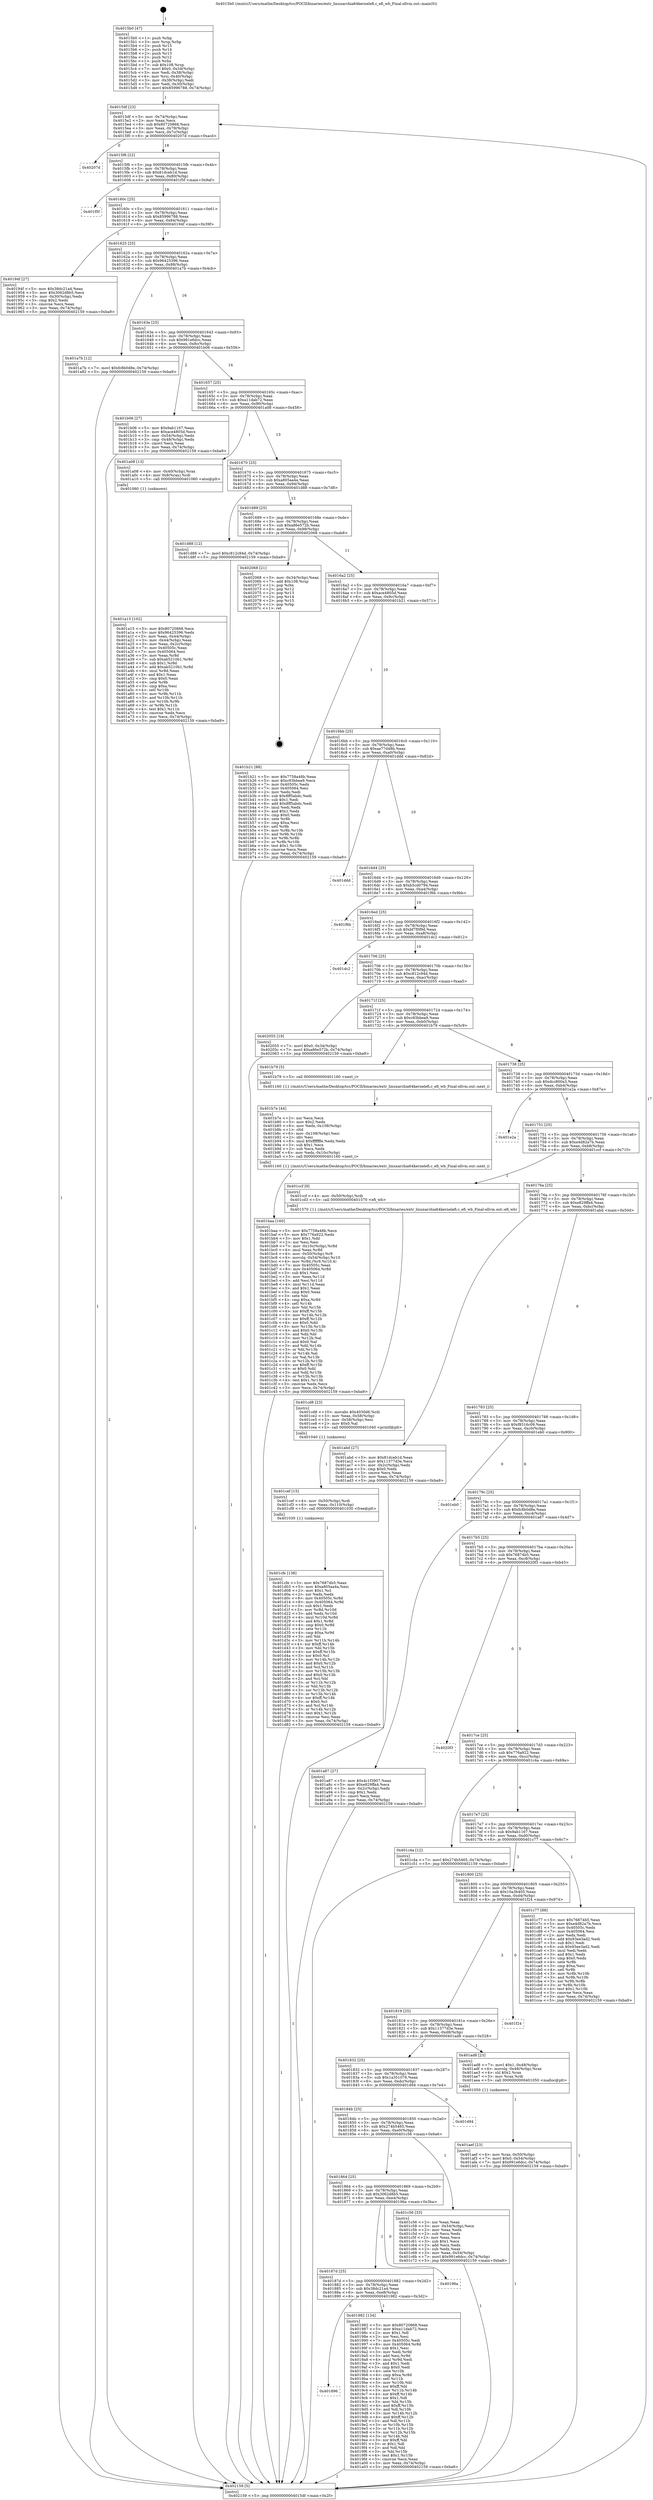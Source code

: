 digraph "0x4015b0" {
  label = "0x4015b0 (/mnt/c/Users/mathe/Desktop/tcc/POCII/binaries/extr_linuxarchia64kernelefi.c_efi_wb_Final-ollvm.out::main(0))"
  labelloc = "t"
  node[shape=record]

  Entry [label="",width=0.3,height=0.3,shape=circle,fillcolor=black,style=filled]
  "0x4015df" [label="{
     0x4015df [23]\l
     | [instrs]\l
     &nbsp;&nbsp;0x4015df \<+3\>: mov -0x74(%rbp),%eax\l
     &nbsp;&nbsp;0x4015e2 \<+2\>: mov %eax,%ecx\l
     &nbsp;&nbsp;0x4015e4 \<+6\>: sub $0x80720868,%ecx\l
     &nbsp;&nbsp;0x4015ea \<+3\>: mov %eax,-0x78(%rbp)\l
     &nbsp;&nbsp;0x4015ed \<+3\>: mov %ecx,-0x7c(%rbp)\l
     &nbsp;&nbsp;0x4015f0 \<+6\>: je 000000000040207d \<main+0xacd\>\l
  }"]
  "0x40207d" [label="{
     0x40207d\l
  }", style=dashed]
  "0x4015f6" [label="{
     0x4015f6 [22]\l
     | [instrs]\l
     &nbsp;&nbsp;0x4015f6 \<+5\>: jmp 00000000004015fb \<main+0x4b\>\l
     &nbsp;&nbsp;0x4015fb \<+3\>: mov -0x78(%rbp),%eax\l
     &nbsp;&nbsp;0x4015fe \<+5\>: sub $0x81dceb1d,%eax\l
     &nbsp;&nbsp;0x401603 \<+3\>: mov %eax,-0x80(%rbp)\l
     &nbsp;&nbsp;0x401606 \<+6\>: je 0000000000401f5f \<main+0x9af\>\l
  }"]
  Exit [label="",width=0.3,height=0.3,shape=circle,fillcolor=black,style=filled,peripheries=2]
  "0x401f5f" [label="{
     0x401f5f\l
  }", style=dashed]
  "0x40160c" [label="{
     0x40160c [25]\l
     | [instrs]\l
     &nbsp;&nbsp;0x40160c \<+5\>: jmp 0000000000401611 \<main+0x61\>\l
     &nbsp;&nbsp;0x401611 \<+3\>: mov -0x78(%rbp),%eax\l
     &nbsp;&nbsp;0x401614 \<+5\>: sub $0x85996788,%eax\l
     &nbsp;&nbsp;0x401619 \<+6\>: mov %eax,-0x84(%rbp)\l
     &nbsp;&nbsp;0x40161f \<+6\>: je 000000000040194f \<main+0x39f\>\l
  }"]
  "0x401cfe" [label="{
     0x401cfe [138]\l
     | [instrs]\l
     &nbsp;&nbsp;0x401cfe \<+5\>: mov $0x76874b5,%eax\l
     &nbsp;&nbsp;0x401d03 \<+5\>: mov $0xa805aa4a,%esi\l
     &nbsp;&nbsp;0x401d08 \<+2\>: mov $0x1,%cl\l
     &nbsp;&nbsp;0x401d0a \<+2\>: xor %edx,%edx\l
     &nbsp;&nbsp;0x401d0c \<+8\>: mov 0x40505c,%r8d\l
     &nbsp;&nbsp;0x401d14 \<+8\>: mov 0x405064,%r9d\l
     &nbsp;&nbsp;0x401d1c \<+3\>: sub $0x1,%edx\l
     &nbsp;&nbsp;0x401d1f \<+3\>: mov %r8d,%r10d\l
     &nbsp;&nbsp;0x401d22 \<+3\>: add %edx,%r10d\l
     &nbsp;&nbsp;0x401d25 \<+4\>: imul %r10d,%r8d\l
     &nbsp;&nbsp;0x401d29 \<+4\>: and $0x1,%r8d\l
     &nbsp;&nbsp;0x401d2d \<+4\>: cmp $0x0,%r8d\l
     &nbsp;&nbsp;0x401d31 \<+4\>: sete %r11b\l
     &nbsp;&nbsp;0x401d35 \<+4\>: cmp $0xa,%r9d\l
     &nbsp;&nbsp;0x401d39 \<+3\>: setl %bl\l
     &nbsp;&nbsp;0x401d3c \<+3\>: mov %r11b,%r14b\l
     &nbsp;&nbsp;0x401d3f \<+4\>: xor $0xff,%r14b\l
     &nbsp;&nbsp;0x401d43 \<+3\>: mov %bl,%r15b\l
     &nbsp;&nbsp;0x401d46 \<+4\>: xor $0xff,%r15b\l
     &nbsp;&nbsp;0x401d4a \<+3\>: xor $0x0,%cl\l
     &nbsp;&nbsp;0x401d4d \<+3\>: mov %r14b,%r12b\l
     &nbsp;&nbsp;0x401d50 \<+4\>: and $0x0,%r12b\l
     &nbsp;&nbsp;0x401d54 \<+3\>: and %cl,%r11b\l
     &nbsp;&nbsp;0x401d57 \<+3\>: mov %r15b,%r13b\l
     &nbsp;&nbsp;0x401d5a \<+4\>: and $0x0,%r13b\l
     &nbsp;&nbsp;0x401d5e \<+2\>: and %cl,%bl\l
     &nbsp;&nbsp;0x401d60 \<+3\>: or %r11b,%r12b\l
     &nbsp;&nbsp;0x401d63 \<+3\>: or %bl,%r13b\l
     &nbsp;&nbsp;0x401d66 \<+3\>: xor %r13b,%r12b\l
     &nbsp;&nbsp;0x401d69 \<+3\>: or %r15b,%r14b\l
     &nbsp;&nbsp;0x401d6c \<+4\>: xor $0xff,%r14b\l
     &nbsp;&nbsp;0x401d70 \<+3\>: or $0x0,%cl\l
     &nbsp;&nbsp;0x401d73 \<+3\>: and %cl,%r14b\l
     &nbsp;&nbsp;0x401d76 \<+3\>: or %r14b,%r12b\l
     &nbsp;&nbsp;0x401d79 \<+4\>: test $0x1,%r12b\l
     &nbsp;&nbsp;0x401d7d \<+3\>: cmovne %esi,%eax\l
     &nbsp;&nbsp;0x401d80 \<+3\>: mov %eax,-0x74(%rbp)\l
     &nbsp;&nbsp;0x401d83 \<+5\>: jmp 0000000000402159 \<main+0xba9\>\l
  }"]
  "0x40194f" [label="{
     0x40194f [27]\l
     | [instrs]\l
     &nbsp;&nbsp;0x40194f \<+5\>: mov $0x38dc21a4,%eax\l
     &nbsp;&nbsp;0x401954 \<+5\>: mov $0x3062d8b5,%ecx\l
     &nbsp;&nbsp;0x401959 \<+3\>: mov -0x30(%rbp),%edx\l
     &nbsp;&nbsp;0x40195c \<+3\>: cmp $0x2,%edx\l
     &nbsp;&nbsp;0x40195f \<+3\>: cmovne %ecx,%eax\l
     &nbsp;&nbsp;0x401962 \<+3\>: mov %eax,-0x74(%rbp)\l
     &nbsp;&nbsp;0x401965 \<+5\>: jmp 0000000000402159 \<main+0xba9\>\l
  }"]
  "0x401625" [label="{
     0x401625 [25]\l
     | [instrs]\l
     &nbsp;&nbsp;0x401625 \<+5\>: jmp 000000000040162a \<main+0x7a\>\l
     &nbsp;&nbsp;0x40162a \<+3\>: mov -0x78(%rbp),%eax\l
     &nbsp;&nbsp;0x40162d \<+5\>: sub $0x96425396,%eax\l
     &nbsp;&nbsp;0x401632 \<+6\>: mov %eax,-0x88(%rbp)\l
     &nbsp;&nbsp;0x401638 \<+6\>: je 0000000000401a7b \<main+0x4cb\>\l
  }"]
  "0x402159" [label="{
     0x402159 [5]\l
     | [instrs]\l
     &nbsp;&nbsp;0x402159 \<+5\>: jmp 00000000004015df \<main+0x2f\>\l
  }"]
  "0x4015b0" [label="{
     0x4015b0 [47]\l
     | [instrs]\l
     &nbsp;&nbsp;0x4015b0 \<+1\>: push %rbp\l
     &nbsp;&nbsp;0x4015b1 \<+3\>: mov %rsp,%rbp\l
     &nbsp;&nbsp;0x4015b4 \<+2\>: push %r15\l
     &nbsp;&nbsp;0x4015b6 \<+2\>: push %r14\l
     &nbsp;&nbsp;0x4015b8 \<+2\>: push %r13\l
     &nbsp;&nbsp;0x4015ba \<+2\>: push %r12\l
     &nbsp;&nbsp;0x4015bc \<+1\>: push %rbx\l
     &nbsp;&nbsp;0x4015bd \<+7\>: sub $0x108,%rsp\l
     &nbsp;&nbsp;0x4015c4 \<+7\>: movl $0x0,-0x34(%rbp)\l
     &nbsp;&nbsp;0x4015cb \<+3\>: mov %edi,-0x38(%rbp)\l
     &nbsp;&nbsp;0x4015ce \<+4\>: mov %rsi,-0x40(%rbp)\l
     &nbsp;&nbsp;0x4015d2 \<+3\>: mov -0x38(%rbp),%edi\l
     &nbsp;&nbsp;0x4015d5 \<+3\>: mov %edi,-0x30(%rbp)\l
     &nbsp;&nbsp;0x4015d8 \<+7\>: movl $0x85996788,-0x74(%rbp)\l
  }"]
  "0x401cef" [label="{
     0x401cef [15]\l
     | [instrs]\l
     &nbsp;&nbsp;0x401cef \<+4\>: mov -0x50(%rbp),%rdi\l
     &nbsp;&nbsp;0x401cf3 \<+6\>: mov %eax,-0x110(%rbp)\l
     &nbsp;&nbsp;0x401cf9 \<+5\>: call 0000000000401030 \<free@plt\>\l
     | [calls]\l
     &nbsp;&nbsp;0x401030 \{1\} (unknown)\l
  }"]
  "0x401a7b" [label="{
     0x401a7b [12]\l
     | [instrs]\l
     &nbsp;&nbsp;0x401a7b \<+7\>: movl $0xfc8b0d8e,-0x74(%rbp)\l
     &nbsp;&nbsp;0x401a82 \<+5\>: jmp 0000000000402159 \<main+0xba9\>\l
  }"]
  "0x40163e" [label="{
     0x40163e [25]\l
     | [instrs]\l
     &nbsp;&nbsp;0x40163e \<+5\>: jmp 0000000000401643 \<main+0x93\>\l
     &nbsp;&nbsp;0x401643 \<+3\>: mov -0x78(%rbp),%eax\l
     &nbsp;&nbsp;0x401646 \<+5\>: sub $0x991e6dcc,%eax\l
     &nbsp;&nbsp;0x40164b \<+6\>: mov %eax,-0x8c(%rbp)\l
     &nbsp;&nbsp;0x401651 \<+6\>: je 0000000000401b06 \<main+0x556\>\l
  }"]
  "0x401cd8" [label="{
     0x401cd8 [23]\l
     | [instrs]\l
     &nbsp;&nbsp;0x401cd8 \<+10\>: movabs $0x4030d6,%rdi\l
     &nbsp;&nbsp;0x401ce2 \<+3\>: mov %eax,-0x58(%rbp)\l
     &nbsp;&nbsp;0x401ce5 \<+3\>: mov -0x58(%rbp),%esi\l
     &nbsp;&nbsp;0x401ce8 \<+2\>: mov $0x0,%al\l
     &nbsp;&nbsp;0x401cea \<+5\>: call 0000000000401040 \<printf@plt\>\l
     | [calls]\l
     &nbsp;&nbsp;0x401040 \{1\} (unknown)\l
  }"]
  "0x401b06" [label="{
     0x401b06 [27]\l
     | [instrs]\l
     &nbsp;&nbsp;0x401b06 \<+5\>: mov $0x9ab1167,%eax\l
     &nbsp;&nbsp;0x401b0b \<+5\>: mov $0xace4805d,%ecx\l
     &nbsp;&nbsp;0x401b10 \<+3\>: mov -0x54(%rbp),%edx\l
     &nbsp;&nbsp;0x401b13 \<+3\>: cmp -0x48(%rbp),%edx\l
     &nbsp;&nbsp;0x401b16 \<+3\>: cmovl %ecx,%eax\l
     &nbsp;&nbsp;0x401b19 \<+3\>: mov %eax,-0x74(%rbp)\l
     &nbsp;&nbsp;0x401b1c \<+5\>: jmp 0000000000402159 \<main+0xba9\>\l
  }"]
  "0x401657" [label="{
     0x401657 [25]\l
     | [instrs]\l
     &nbsp;&nbsp;0x401657 \<+5\>: jmp 000000000040165c \<main+0xac\>\l
     &nbsp;&nbsp;0x40165c \<+3\>: mov -0x78(%rbp),%eax\l
     &nbsp;&nbsp;0x40165f \<+5\>: sub $0xa11dab72,%eax\l
     &nbsp;&nbsp;0x401664 \<+6\>: mov %eax,-0x90(%rbp)\l
     &nbsp;&nbsp;0x40166a \<+6\>: je 0000000000401a08 \<main+0x458\>\l
  }"]
  "0x401baa" [label="{
     0x401baa [160]\l
     | [instrs]\l
     &nbsp;&nbsp;0x401baa \<+5\>: mov $0x7758a48b,%ecx\l
     &nbsp;&nbsp;0x401baf \<+5\>: mov $0x776a922,%edx\l
     &nbsp;&nbsp;0x401bb4 \<+3\>: mov $0x1,%dil\l
     &nbsp;&nbsp;0x401bb7 \<+2\>: xor %esi,%esi\l
     &nbsp;&nbsp;0x401bb9 \<+7\>: mov -0x10c(%rbp),%r8d\l
     &nbsp;&nbsp;0x401bc0 \<+4\>: imul %eax,%r8d\l
     &nbsp;&nbsp;0x401bc4 \<+4\>: mov -0x50(%rbp),%r9\l
     &nbsp;&nbsp;0x401bc8 \<+4\>: movslq -0x54(%rbp),%r10\l
     &nbsp;&nbsp;0x401bcc \<+4\>: mov %r8d,(%r9,%r10,4)\l
     &nbsp;&nbsp;0x401bd0 \<+7\>: mov 0x40505c,%eax\l
     &nbsp;&nbsp;0x401bd7 \<+8\>: mov 0x405064,%r8d\l
     &nbsp;&nbsp;0x401bdf \<+3\>: sub $0x1,%esi\l
     &nbsp;&nbsp;0x401be2 \<+3\>: mov %eax,%r11d\l
     &nbsp;&nbsp;0x401be5 \<+3\>: add %esi,%r11d\l
     &nbsp;&nbsp;0x401be8 \<+4\>: imul %r11d,%eax\l
     &nbsp;&nbsp;0x401bec \<+3\>: and $0x1,%eax\l
     &nbsp;&nbsp;0x401bef \<+3\>: cmp $0x0,%eax\l
     &nbsp;&nbsp;0x401bf2 \<+3\>: sete %bl\l
     &nbsp;&nbsp;0x401bf5 \<+4\>: cmp $0xa,%r8d\l
     &nbsp;&nbsp;0x401bf9 \<+4\>: setl %r14b\l
     &nbsp;&nbsp;0x401bfd \<+3\>: mov %bl,%r15b\l
     &nbsp;&nbsp;0x401c00 \<+4\>: xor $0xff,%r15b\l
     &nbsp;&nbsp;0x401c04 \<+3\>: mov %r14b,%r12b\l
     &nbsp;&nbsp;0x401c07 \<+4\>: xor $0xff,%r12b\l
     &nbsp;&nbsp;0x401c0b \<+4\>: xor $0x0,%dil\l
     &nbsp;&nbsp;0x401c0f \<+3\>: mov %r15b,%r13b\l
     &nbsp;&nbsp;0x401c12 \<+4\>: and $0x0,%r13b\l
     &nbsp;&nbsp;0x401c16 \<+3\>: and %dil,%bl\l
     &nbsp;&nbsp;0x401c19 \<+3\>: mov %r12b,%al\l
     &nbsp;&nbsp;0x401c1c \<+2\>: and $0x0,%al\l
     &nbsp;&nbsp;0x401c1e \<+3\>: and %dil,%r14b\l
     &nbsp;&nbsp;0x401c21 \<+3\>: or %bl,%r13b\l
     &nbsp;&nbsp;0x401c24 \<+3\>: or %r14b,%al\l
     &nbsp;&nbsp;0x401c27 \<+3\>: xor %al,%r13b\l
     &nbsp;&nbsp;0x401c2a \<+3\>: or %r12b,%r15b\l
     &nbsp;&nbsp;0x401c2d \<+4\>: xor $0xff,%r15b\l
     &nbsp;&nbsp;0x401c31 \<+4\>: or $0x0,%dil\l
     &nbsp;&nbsp;0x401c35 \<+3\>: and %dil,%r15b\l
     &nbsp;&nbsp;0x401c38 \<+3\>: or %r15b,%r13b\l
     &nbsp;&nbsp;0x401c3b \<+4\>: test $0x1,%r13b\l
     &nbsp;&nbsp;0x401c3f \<+3\>: cmovne %edx,%ecx\l
     &nbsp;&nbsp;0x401c42 \<+3\>: mov %ecx,-0x74(%rbp)\l
     &nbsp;&nbsp;0x401c45 \<+5\>: jmp 0000000000402159 \<main+0xba9\>\l
  }"]
  "0x401a08" [label="{
     0x401a08 [13]\l
     | [instrs]\l
     &nbsp;&nbsp;0x401a08 \<+4\>: mov -0x40(%rbp),%rax\l
     &nbsp;&nbsp;0x401a0c \<+4\>: mov 0x8(%rax),%rdi\l
     &nbsp;&nbsp;0x401a10 \<+5\>: call 0000000000401060 \<atoi@plt\>\l
     | [calls]\l
     &nbsp;&nbsp;0x401060 \{1\} (unknown)\l
  }"]
  "0x401670" [label="{
     0x401670 [25]\l
     | [instrs]\l
     &nbsp;&nbsp;0x401670 \<+5\>: jmp 0000000000401675 \<main+0xc5\>\l
     &nbsp;&nbsp;0x401675 \<+3\>: mov -0x78(%rbp),%eax\l
     &nbsp;&nbsp;0x401678 \<+5\>: sub $0xa805aa4a,%eax\l
     &nbsp;&nbsp;0x40167d \<+6\>: mov %eax,-0x94(%rbp)\l
     &nbsp;&nbsp;0x401683 \<+6\>: je 0000000000401d88 \<main+0x7d8\>\l
  }"]
  "0x401b7e" [label="{
     0x401b7e [44]\l
     | [instrs]\l
     &nbsp;&nbsp;0x401b7e \<+2\>: xor %ecx,%ecx\l
     &nbsp;&nbsp;0x401b80 \<+5\>: mov $0x2,%edx\l
     &nbsp;&nbsp;0x401b85 \<+6\>: mov %edx,-0x108(%rbp)\l
     &nbsp;&nbsp;0x401b8b \<+1\>: cltd\l
     &nbsp;&nbsp;0x401b8c \<+6\>: mov -0x108(%rbp),%esi\l
     &nbsp;&nbsp;0x401b92 \<+2\>: idiv %esi\l
     &nbsp;&nbsp;0x401b94 \<+6\>: imul $0xfffffffe,%edx,%edx\l
     &nbsp;&nbsp;0x401b9a \<+3\>: sub $0x1,%ecx\l
     &nbsp;&nbsp;0x401b9d \<+2\>: sub %ecx,%edx\l
     &nbsp;&nbsp;0x401b9f \<+6\>: mov %edx,-0x10c(%rbp)\l
     &nbsp;&nbsp;0x401ba5 \<+5\>: call 0000000000401160 \<next_i\>\l
     | [calls]\l
     &nbsp;&nbsp;0x401160 \{1\} (/mnt/c/Users/mathe/Desktop/tcc/POCII/binaries/extr_linuxarchia64kernelefi.c_efi_wb_Final-ollvm.out::next_i)\l
  }"]
  "0x401d88" [label="{
     0x401d88 [12]\l
     | [instrs]\l
     &nbsp;&nbsp;0x401d88 \<+7\>: movl $0xc812c94d,-0x74(%rbp)\l
     &nbsp;&nbsp;0x401d8f \<+5\>: jmp 0000000000402159 \<main+0xba9\>\l
  }"]
  "0x401689" [label="{
     0x401689 [25]\l
     | [instrs]\l
     &nbsp;&nbsp;0x401689 \<+5\>: jmp 000000000040168e \<main+0xde\>\l
     &nbsp;&nbsp;0x40168e \<+3\>: mov -0x78(%rbp),%eax\l
     &nbsp;&nbsp;0x401691 \<+5\>: sub $0xa86e572b,%eax\l
     &nbsp;&nbsp;0x401696 \<+6\>: mov %eax,-0x98(%rbp)\l
     &nbsp;&nbsp;0x40169c \<+6\>: je 0000000000402068 \<main+0xab8\>\l
  }"]
  "0x401aef" [label="{
     0x401aef [23]\l
     | [instrs]\l
     &nbsp;&nbsp;0x401aef \<+4\>: mov %rax,-0x50(%rbp)\l
     &nbsp;&nbsp;0x401af3 \<+7\>: movl $0x0,-0x54(%rbp)\l
     &nbsp;&nbsp;0x401afa \<+7\>: movl $0x991e6dcc,-0x74(%rbp)\l
     &nbsp;&nbsp;0x401b01 \<+5\>: jmp 0000000000402159 \<main+0xba9\>\l
  }"]
  "0x402068" [label="{
     0x402068 [21]\l
     | [instrs]\l
     &nbsp;&nbsp;0x402068 \<+3\>: mov -0x34(%rbp),%eax\l
     &nbsp;&nbsp;0x40206b \<+7\>: add $0x108,%rsp\l
     &nbsp;&nbsp;0x402072 \<+1\>: pop %rbx\l
     &nbsp;&nbsp;0x402073 \<+2\>: pop %r12\l
     &nbsp;&nbsp;0x402075 \<+2\>: pop %r13\l
     &nbsp;&nbsp;0x402077 \<+2\>: pop %r14\l
     &nbsp;&nbsp;0x402079 \<+2\>: pop %r15\l
     &nbsp;&nbsp;0x40207b \<+1\>: pop %rbp\l
     &nbsp;&nbsp;0x40207c \<+1\>: ret\l
  }"]
  "0x4016a2" [label="{
     0x4016a2 [25]\l
     | [instrs]\l
     &nbsp;&nbsp;0x4016a2 \<+5\>: jmp 00000000004016a7 \<main+0xf7\>\l
     &nbsp;&nbsp;0x4016a7 \<+3\>: mov -0x78(%rbp),%eax\l
     &nbsp;&nbsp;0x4016aa \<+5\>: sub $0xace4805d,%eax\l
     &nbsp;&nbsp;0x4016af \<+6\>: mov %eax,-0x9c(%rbp)\l
     &nbsp;&nbsp;0x4016b5 \<+6\>: je 0000000000401b21 \<main+0x571\>\l
  }"]
  "0x401a15" [label="{
     0x401a15 [102]\l
     | [instrs]\l
     &nbsp;&nbsp;0x401a15 \<+5\>: mov $0x80720868,%ecx\l
     &nbsp;&nbsp;0x401a1a \<+5\>: mov $0x96425396,%edx\l
     &nbsp;&nbsp;0x401a1f \<+3\>: mov %eax,-0x44(%rbp)\l
     &nbsp;&nbsp;0x401a22 \<+3\>: mov -0x44(%rbp),%eax\l
     &nbsp;&nbsp;0x401a25 \<+3\>: mov %eax,-0x2c(%rbp)\l
     &nbsp;&nbsp;0x401a28 \<+7\>: mov 0x40505c,%eax\l
     &nbsp;&nbsp;0x401a2f \<+7\>: mov 0x405064,%esi\l
     &nbsp;&nbsp;0x401a36 \<+3\>: mov %eax,%r8d\l
     &nbsp;&nbsp;0x401a39 \<+7\>: sub $0xab5210b1,%r8d\l
     &nbsp;&nbsp;0x401a40 \<+4\>: sub $0x1,%r8d\l
     &nbsp;&nbsp;0x401a44 \<+7\>: add $0xab5210b1,%r8d\l
     &nbsp;&nbsp;0x401a4b \<+4\>: imul %r8d,%eax\l
     &nbsp;&nbsp;0x401a4f \<+3\>: and $0x1,%eax\l
     &nbsp;&nbsp;0x401a52 \<+3\>: cmp $0x0,%eax\l
     &nbsp;&nbsp;0x401a55 \<+4\>: sete %r9b\l
     &nbsp;&nbsp;0x401a59 \<+3\>: cmp $0xa,%esi\l
     &nbsp;&nbsp;0x401a5c \<+4\>: setl %r10b\l
     &nbsp;&nbsp;0x401a60 \<+3\>: mov %r9b,%r11b\l
     &nbsp;&nbsp;0x401a63 \<+3\>: and %r10b,%r11b\l
     &nbsp;&nbsp;0x401a66 \<+3\>: xor %r10b,%r9b\l
     &nbsp;&nbsp;0x401a69 \<+3\>: or %r9b,%r11b\l
     &nbsp;&nbsp;0x401a6c \<+4\>: test $0x1,%r11b\l
     &nbsp;&nbsp;0x401a70 \<+3\>: cmovne %edx,%ecx\l
     &nbsp;&nbsp;0x401a73 \<+3\>: mov %ecx,-0x74(%rbp)\l
     &nbsp;&nbsp;0x401a76 \<+5\>: jmp 0000000000402159 \<main+0xba9\>\l
  }"]
  "0x401b21" [label="{
     0x401b21 [88]\l
     | [instrs]\l
     &nbsp;&nbsp;0x401b21 \<+5\>: mov $0x7758a48b,%eax\l
     &nbsp;&nbsp;0x401b26 \<+5\>: mov $0xc93bbea9,%ecx\l
     &nbsp;&nbsp;0x401b2b \<+7\>: mov 0x40505c,%edx\l
     &nbsp;&nbsp;0x401b32 \<+7\>: mov 0x405064,%esi\l
     &nbsp;&nbsp;0x401b39 \<+2\>: mov %edx,%edi\l
     &nbsp;&nbsp;0x401b3b \<+6\>: sub $0x8ff5abdc,%edi\l
     &nbsp;&nbsp;0x401b41 \<+3\>: sub $0x1,%edi\l
     &nbsp;&nbsp;0x401b44 \<+6\>: add $0x8ff5abdc,%edi\l
     &nbsp;&nbsp;0x401b4a \<+3\>: imul %edi,%edx\l
     &nbsp;&nbsp;0x401b4d \<+3\>: and $0x1,%edx\l
     &nbsp;&nbsp;0x401b50 \<+3\>: cmp $0x0,%edx\l
     &nbsp;&nbsp;0x401b53 \<+4\>: sete %r8b\l
     &nbsp;&nbsp;0x401b57 \<+3\>: cmp $0xa,%esi\l
     &nbsp;&nbsp;0x401b5a \<+4\>: setl %r9b\l
     &nbsp;&nbsp;0x401b5e \<+3\>: mov %r8b,%r10b\l
     &nbsp;&nbsp;0x401b61 \<+3\>: and %r9b,%r10b\l
     &nbsp;&nbsp;0x401b64 \<+3\>: xor %r9b,%r8b\l
     &nbsp;&nbsp;0x401b67 \<+3\>: or %r8b,%r10b\l
     &nbsp;&nbsp;0x401b6a \<+4\>: test $0x1,%r10b\l
     &nbsp;&nbsp;0x401b6e \<+3\>: cmovne %ecx,%eax\l
     &nbsp;&nbsp;0x401b71 \<+3\>: mov %eax,-0x74(%rbp)\l
     &nbsp;&nbsp;0x401b74 \<+5\>: jmp 0000000000402159 \<main+0xba9\>\l
  }"]
  "0x4016bb" [label="{
     0x4016bb [25]\l
     | [instrs]\l
     &nbsp;&nbsp;0x4016bb \<+5\>: jmp 00000000004016c0 \<main+0x110\>\l
     &nbsp;&nbsp;0x4016c0 \<+3\>: mov -0x78(%rbp),%eax\l
     &nbsp;&nbsp;0x4016c3 \<+5\>: sub $0xae77d48b,%eax\l
     &nbsp;&nbsp;0x4016c8 \<+6\>: mov %eax,-0xa0(%rbp)\l
     &nbsp;&nbsp;0x4016ce \<+6\>: je 0000000000401ddd \<main+0x82d\>\l
  }"]
  "0x401896" [label="{
     0x401896\l
  }", style=dashed]
  "0x401ddd" [label="{
     0x401ddd\l
  }", style=dashed]
  "0x4016d4" [label="{
     0x4016d4 [25]\l
     | [instrs]\l
     &nbsp;&nbsp;0x4016d4 \<+5\>: jmp 00000000004016d9 \<main+0x129\>\l
     &nbsp;&nbsp;0x4016d9 \<+3\>: mov -0x78(%rbp),%eax\l
     &nbsp;&nbsp;0x4016dc \<+5\>: sub $0xb5cd0794,%eax\l
     &nbsp;&nbsp;0x4016e1 \<+6\>: mov %eax,-0xa4(%rbp)\l
     &nbsp;&nbsp;0x4016e7 \<+6\>: je 0000000000401f6b \<main+0x9bb\>\l
  }"]
  "0x401982" [label="{
     0x401982 [134]\l
     | [instrs]\l
     &nbsp;&nbsp;0x401982 \<+5\>: mov $0x80720868,%eax\l
     &nbsp;&nbsp;0x401987 \<+5\>: mov $0xa11dab72,%ecx\l
     &nbsp;&nbsp;0x40198c \<+2\>: mov $0x1,%dl\l
     &nbsp;&nbsp;0x40198e \<+2\>: xor %esi,%esi\l
     &nbsp;&nbsp;0x401990 \<+7\>: mov 0x40505c,%edi\l
     &nbsp;&nbsp;0x401997 \<+8\>: mov 0x405064,%r8d\l
     &nbsp;&nbsp;0x40199f \<+3\>: sub $0x1,%esi\l
     &nbsp;&nbsp;0x4019a2 \<+3\>: mov %edi,%r9d\l
     &nbsp;&nbsp;0x4019a5 \<+3\>: add %esi,%r9d\l
     &nbsp;&nbsp;0x4019a8 \<+4\>: imul %r9d,%edi\l
     &nbsp;&nbsp;0x4019ac \<+3\>: and $0x1,%edi\l
     &nbsp;&nbsp;0x4019af \<+3\>: cmp $0x0,%edi\l
     &nbsp;&nbsp;0x4019b2 \<+4\>: sete %r10b\l
     &nbsp;&nbsp;0x4019b6 \<+4\>: cmp $0xa,%r8d\l
     &nbsp;&nbsp;0x4019ba \<+4\>: setl %r11b\l
     &nbsp;&nbsp;0x4019be \<+3\>: mov %r10b,%bl\l
     &nbsp;&nbsp;0x4019c1 \<+3\>: xor $0xff,%bl\l
     &nbsp;&nbsp;0x4019c4 \<+3\>: mov %r11b,%r14b\l
     &nbsp;&nbsp;0x4019c7 \<+4\>: xor $0xff,%r14b\l
     &nbsp;&nbsp;0x4019cb \<+3\>: xor $0x1,%dl\l
     &nbsp;&nbsp;0x4019ce \<+3\>: mov %bl,%r15b\l
     &nbsp;&nbsp;0x4019d1 \<+4\>: and $0xff,%r15b\l
     &nbsp;&nbsp;0x4019d5 \<+3\>: and %dl,%r10b\l
     &nbsp;&nbsp;0x4019d8 \<+3\>: mov %r14b,%r12b\l
     &nbsp;&nbsp;0x4019db \<+4\>: and $0xff,%r12b\l
     &nbsp;&nbsp;0x4019df \<+3\>: and %dl,%r11b\l
     &nbsp;&nbsp;0x4019e2 \<+3\>: or %r10b,%r15b\l
     &nbsp;&nbsp;0x4019e5 \<+3\>: or %r11b,%r12b\l
     &nbsp;&nbsp;0x4019e8 \<+3\>: xor %r12b,%r15b\l
     &nbsp;&nbsp;0x4019eb \<+3\>: or %r14b,%bl\l
     &nbsp;&nbsp;0x4019ee \<+3\>: xor $0xff,%bl\l
     &nbsp;&nbsp;0x4019f1 \<+3\>: or $0x1,%dl\l
     &nbsp;&nbsp;0x4019f4 \<+2\>: and %dl,%bl\l
     &nbsp;&nbsp;0x4019f6 \<+3\>: or %bl,%r15b\l
     &nbsp;&nbsp;0x4019f9 \<+4\>: test $0x1,%r15b\l
     &nbsp;&nbsp;0x4019fd \<+3\>: cmovne %ecx,%eax\l
     &nbsp;&nbsp;0x401a00 \<+3\>: mov %eax,-0x74(%rbp)\l
     &nbsp;&nbsp;0x401a03 \<+5\>: jmp 0000000000402159 \<main+0xba9\>\l
  }"]
  "0x401f6b" [label="{
     0x401f6b\l
  }", style=dashed]
  "0x4016ed" [label="{
     0x4016ed [25]\l
     | [instrs]\l
     &nbsp;&nbsp;0x4016ed \<+5\>: jmp 00000000004016f2 \<main+0x142\>\l
     &nbsp;&nbsp;0x4016f2 \<+3\>: mov -0x78(%rbp),%eax\l
     &nbsp;&nbsp;0x4016f5 \<+5\>: sub $0xbf7f0f9d,%eax\l
     &nbsp;&nbsp;0x4016fa \<+6\>: mov %eax,-0xa8(%rbp)\l
     &nbsp;&nbsp;0x401700 \<+6\>: je 0000000000401dc2 \<main+0x812\>\l
  }"]
  "0x40187d" [label="{
     0x40187d [25]\l
     | [instrs]\l
     &nbsp;&nbsp;0x40187d \<+5\>: jmp 0000000000401882 \<main+0x2d2\>\l
     &nbsp;&nbsp;0x401882 \<+3\>: mov -0x78(%rbp),%eax\l
     &nbsp;&nbsp;0x401885 \<+5\>: sub $0x38dc21a4,%eax\l
     &nbsp;&nbsp;0x40188a \<+6\>: mov %eax,-0xe8(%rbp)\l
     &nbsp;&nbsp;0x401890 \<+6\>: je 0000000000401982 \<main+0x3d2\>\l
  }"]
  "0x401dc2" [label="{
     0x401dc2\l
  }", style=dashed]
  "0x401706" [label="{
     0x401706 [25]\l
     | [instrs]\l
     &nbsp;&nbsp;0x401706 \<+5\>: jmp 000000000040170b \<main+0x15b\>\l
     &nbsp;&nbsp;0x40170b \<+3\>: mov -0x78(%rbp),%eax\l
     &nbsp;&nbsp;0x40170e \<+5\>: sub $0xc812c94d,%eax\l
     &nbsp;&nbsp;0x401713 \<+6\>: mov %eax,-0xac(%rbp)\l
     &nbsp;&nbsp;0x401719 \<+6\>: je 0000000000402055 \<main+0xaa5\>\l
  }"]
  "0x40196a" [label="{
     0x40196a\l
  }", style=dashed]
  "0x402055" [label="{
     0x402055 [19]\l
     | [instrs]\l
     &nbsp;&nbsp;0x402055 \<+7\>: movl $0x0,-0x34(%rbp)\l
     &nbsp;&nbsp;0x40205c \<+7\>: movl $0xa86e572b,-0x74(%rbp)\l
     &nbsp;&nbsp;0x402063 \<+5\>: jmp 0000000000402159 \<main+0xba9\>\l
  }"]
  "0x40171f" [label="{
     0x40171f [25]\l
     | [instrs]\l
     &nbsp;&nbsp;0x40171f \<+5\>: jmp 0000000000401724 \<main+0x174\>\l
     &nbsp;&nbsp;0x401724 \<+3\>: mov -0x78(%rbp),%eax\l
     &nbsp;&nbsp;0x401727 \<+5\>: sub $0xc93bbea9,%eax\l
     &nbsp;&nbsp;0x40172c \<+6\>: mov %eax,-0xb0(%rbp)\l
     &nbsp;&nbsp;0x401732 \<+6\>: je 0000000000401b79 \<main+0x5c9\>\l
  }"]
  "0x401864" [label="{
     0x401864 [25]\l
     | [instrs]\l
     &nbsp;&nbsp;0x401864 \<+5\>: jmp 0000000000401869 \<main+0x2b9\>\l
     &nbsp;&nbsp;0x401869 \<+3\>: mov -0x78(%rbp),%eax\l
     &nbsp;&nbsp;0x40186c \<+5\>: sub $0x3062d8b5,%eax\l
     &nbsp;&nbsp;0x401871 \<+6\>: mov %eax,-0xe4(%rbp)\l
     &nbsp;&nbsp;0x401877 \<+6\>: je 000000000040196a \<main+0x3ba\>\l
  }"]
  "0x401b79" [label="{
     0x401b79 [5]\l
     | [instrs]\l
     &nbsp;&nbsp;0x401b79 \<+5\>: call 0000000000401160 \<next_i\>\l
     | [calls]\l
     &nbsp;&nbsp;0x401160 \{1\} (/mnt/c/Users/mathe/Desktop/tcc/POCII/binaries/extr_linuxarchia64kernelefi.c_efi_wb_Final-ollvm.out::next_i)\l
  }"]
  "0x401738" [label="{
     0x401738 [25]\l
     | [instrs]\l
     &nbsp;&nbsp;0x401738 \<+5\>: jmp 000000000040173d \<main+0x18d\>\l
     &nbsp;&nbsp;0x40173d \<+3\>: mov -0x78(%rbp),%eax\l
     &nbsp;&nbsp;0x401740 \<+5\>: sub $0xdcc800a3,%eax\l
     &nbsp;&nbsp;0x401745 \<+6\>: mov %eax,-0xb4(%rbp)\l
     &nbsp;&nbsp;0x40174b \<+6\>: je 0000000000401e2a \<main+0x87a\>\l
  }"]
  "0x401c56" [label="{
     0x401c56 [33]\l
     | [instrs]\l
     &nbsp;&nbsp;0x401c56 \<+2\>: xor %eax,%eax\l
     &nbsp;&nbsp;0x401c58 \<+3\>: mov -0x54(%rbp),%ecx\l
     &nbsp;&nbsp;0x401c5b \<+2\>: mov %eax,%edx\l
     &nbsp;&nbsp;0x401c5d \<+2\>: sub %ecx,%edx\l
     &nbsp;&nbsp;0x401c5f \<+2\>: mov %eax,%ecx\l
     &nbsp;&nbsp;0x401c61 \<+3\>: sub $0x1,%ecx\l
     &nbsp;&nbsp;0x401c64 \<+2\>: add %ecx,%edx\l
     &nbsp;&nbsp;0x401c66 \<+2\>: sub %edx,%eax\l
     &nbsp;&nbsp;0x401c68 \<+3\>: mov %eax,-0x54(%rbp)\l
     &nbsp;&nbsp;0x401c6b \<+7\>: movl $0x991e6dcc,-0x74(%rbp)\l
     &nbsp;&nbsp;0x401c72 \<+5\>: jmp 0000000000402159 \<main+0xba9\>\l
  }"]
  "0x401e2a" [label="{
     0x401e2a\l
  }", style=dashed]
  "0x401751" [label="{
     0x401751 [25]\l
     | [instrs]\l
     &nbsp;&nbsp;0x401751 \<+5\>: jmp 0000000000401756 \<main+0x1a6\>\l
     &nbsp;&nbsp;0x401756 \<+3\>: mov -0x78(%rbp),%eax\l
     &nbsp;&nbsp;0x401759 \<+5\>: sub $0xe4d82a7b,%eax\l
     &nbsp;&nbsp;0x40175e \<+6\>: mov %eax,-0xb8(%rbp)\l
     &nbsp;&nbsp;0x401764 \<+6\>: je 0000000000401ccf \<main+0x71f\>\l
  }"]
  "0x40184b" [label="{
     0x40184b [25]\l
     | [instrs]\l
     &nbsp;&nbsp;0x40184b \<+5\>: jmp 0000000000401850 \<main+0x2a0\>\l
     &nbsp;&nbsp;0x401850 \<+3\>: mov -0x78(%rbp),%eax\l
     &nbsp;&nbsp;0x401853 \<+5\>: sub $0x274b5465,%eax\l
     &nbsp;&nbsp;0x401858 \<+6\>: mov %eax,-0xe0(%rbp)\l
     &nbsp;&nbsp;0x40185e \<+6\>: je 0000000000401c56 \<main+0x6a6\>\l
  }"]
  "0x401ccf" [label="{
     0x401ccf [9]\l
     | [instrs]\l
     &nbsp;&nbsp;0x401ccf \<+4\>: mov -0x50(%rbp),%rdi\l
     &nbsp;&nbsp;0x401cd3 \<+5\>: call 0000000000401570 \<efi_wb\>\l
     | [calls]\l
     &nbsp;&nbsp;0x401570 \{1\} (/mnt/c/Users/mathe/Desktop/tcc/POCII/binaries/extr_linuxarchia64kernelefi.c_efi_wb_Final-ollvm.out::efi_wb)\l
  }"]
  "0x40176a" [label="{
     0x40176a [25]\l
     | [instrs]\l
     &nbsp;&nbsp;0x40176a \<+5\>: jmp 000000000040176f \<main+0x1bf\>\l
     &nbsp;&nbsp;0x40176f \<+3\>: mov -0x78(%rbp),%eax\l
     &nbsp;&nbsp;0x401772 \<+5\>: sub $0xe829ffa4,%eax\l
     &nbsp;&nbsp;0x401777 \<+6\>: mov %eax,-0xbc(%rbp)\l
     &nbsp;&nbsp;0x40177d \<+6\>: je 0000000000401abd \<main+0x50d\>\l
  }"]
  "0x401d94" [label="{
     0x401d94\l
  }", style=dashed]
  "0x401abd" [label="{
     0x401abd [27]\l
     | [instrs]\l
     &nbsp;&nbsp;0x401abd \<+5\>: mov $0x81dceb1d,%eax\l
     &nbsp;&nbsp;0x401ac2 \<+5\>: mov $0x11377d3e,%ecx\l
     &nbsp;&nbsp;0x401ac7 \<+3\>: mov -0x2c(%rbp),%edx\l
     &nbsp;&nbsp;0x401aca \<+3\>: cmp $0x0,%edx\l
     &nbsp;&nbsp;0x401acd \<+3\>: cmove %ecx,%eax\l
     &nbsp;&nbsp;0x401ad0 \<+3\>: mov %eax,-0x74(%rbp)\l
     &nbsp;&nbsp;0x401ad3 \<+5\>: jmp 0000000000402159 \<main+0xba9\>\l
  }"]
  "0x401783" [label="{
     0x401783 [25]\l
     | [instrs]\l
     &nbsp;&nbsp;0x401783 \<+5\>: jmp 0000000000401788 \<main+0x1d8\>\l
     &nbsp;&nbsp;0x401788 \<+3\>: mov -0x78(%rbp),%eax\l
     &nbsp;&nbsp;0x40178b \<+5\>: sub $0xf8316c09,%eax\l
     &nbsp;&nbsp;0x401790 \<+6\>: mov %eax,-0xc0(%rbp)\l
     &nbsp;&nbsp;0x401796 \<+6\>: je 0000000000401eb0 \<main+0x900\>\l
  }"]
  "0x401832" [label="{
     0x401832 [25]\l
     | [instrs]\l
     &nbsp;&nbsp;0x401832 \<+5\>: jmp 0000000000401837 \<main+0x287\>\l
     &nbsp;&nbsp;0x401837 \<+3\>: mov -0x78(%rbp),%eax\l
     &nbsp;&nbsp;0x40183a \<+5\>: sub $0x1a351076,%eax\l
     &nbsp;&nbsp;0x40183f \<+6\>: mov %eax,-0xdc(%rbp)\l
     &nbsp;&nbsp;0x401845 \<+6\>: je 0000000000401d94 \<main+0x7e4\>\l
  }"]
  "0x401eb0" [label="{
     0x401eb0\l
  }", style=dashed]
  "0x40179c" [label="{
     0x40179c [25]\l
     | [instrs]\l
     &nbsp;&nbsp;0x40179c \<+5\>: jmp 00000000004017a1 \<main+0x1f1\>\l
     &nbsp;&nbsp;0x4017a1 \<+3\>: mov -0x78(%rbp),%eax\l
     &nbsp;&nbsp;0x4017a4 \<+5\>: sub $0xfc8b0d8e,%eax\l
     &nbsp;&nbsp;0x4017a9 \<+6\>: mov %eax,-0xc4(%rbp)\l
     &nbsp;&nbsp;0x4017af \<+6\>: je 0000000000401a87 \<main+0x4d7\>\l
  }"]
  "0x401ad8" [label="{
     0x401ad8 [23]\l
     | [instrs]\l
     &nbsp;&nbsp;0x401ad8 \<+7\>: movl $0x1,-0x48(%rbp)\l
     &nbsp;&nbsp;0x401adf \<+4\>: movslq -0x48(%rbp),%rax\l
     &nbsp;&nbsp;0x401ae3 \<+4\>: shl $0x2,%rax\l
     &nbsp;&nbsp;0x401ae7 \<+3\>: mov %rax,%rdi\l
     &nbsp;&nbsp;0x401aea \<+5\>: call 0000000000401050 \<malloc@plt\>\l
     | [calls]\l
     &nbsp;&nbsp;0x401050 \{1\} (unknown)\l
  }"]
  "0x401a87" [label="{
     0x401a87 [27]\l
     | [instrs]\l
     &nbsp;&nbsp;0x401a87 \<+5\>: mov $0x4c1f3907,%eax\l
     &nbsp;&nbsp;0x401a8c \<+5\>: mov $0xe829ffa4,%ecx\l
     &nbsp;&nbsp;0x401a91 \<+3\>: mov -0x2c(%rbp),%edx\l
     &nbsp;&nbsp;0x401a94 \<+3\>: cmp $0x1,%edx\l
     &nbsp;&nbsp;0x401a97 \<+3\>: cmovl %ecx,%eax\l
     &nbsp;&nbsp;0x401a9a \<+3\>: mov %eax,-0x74(%rbp)\l
     &nbsp;&nbsp;0x401a9d \<+5\>: jmp 0000000000402159 \<main+0xba9\>\l
  }"]
  "0x4017b5" [label="{
     0x4017b5 [25]\l
     | [instrs]\l
     &nbsp;&nbsp;0x4017b5 \<+5\>: jmp 00000000004017ba \<main+0x20a\>\l
     &nbsp;&nbsp;0x4017ba \<+3\>: mov -0x78(%rbp),%eax\l
     &nbsp;&nbsp;0x4017bd \<+5\>: sub $0x76874b5,%eax\l
     &nbsp;&nbsp;0x4017c2 \<+6\>: mov %eax,-0xc8(%rbp)\l
     &nbsp;&nbsp;0x4017c8 \<+6\>: je 00000000004020f3 \<main+0xb43\>\l
  }"]
  "0x401819" [label="{
     0x401819 [25]\l
     | [instrs]\l
     &nbsp;&nbsp;0x401819 \<+5\>: jmp 000000000040181e \<main+0x26e\>\l
     &nbsp;&nbsp;0x40181e \<+3\>: mov -0x78(%rbp),%eax\l
     &nbsp;&nbsp;0x401821 \<+5\>: sub $0x11377d3e,%eax\l
     &nbsp;&nbsp;0x401826 \<+6\>: mov %eax,-0xd8(%rbp)\l
     &nbsp;&nbsp;0x40182c \<+6\>: je 0000000000401ad8 \<main+0x528\>\l
  }"]
  "0x4020f3" [label="{
     0x4020f3\l
  }", style=dashed]
  "0x4017ce" [label="{
     0x4017ce [25]\l
     | [instrs]\l
     &nbsp;&nbsp;0x4017ce \<+5\>: jmp 00000000004017d3 \<main+0x223\>\l
     &nbsp;&nbsp;0x4017d3 \<+3\>: mov -0x78(%rbp),%eax\l
     &nbsp;&nbsp;0x4017d6 \<+5\>: sub $0x776a922,%eax\l
     &nbsp;&nbsp;0x4017db \<+6\>: mov %eax,-0xcc(%rbp)\l
     &nbsp;&nbsp;0x4017e1 \<+6\>: je 0000000000401c4a \<main+0x69a\>\l
  }"]
  "0x401f24" [label="{
     0x401f24\l
  }", style=dashed]
  "0x401c4a" [label="{
     0x401c4a [12]\l
     | [instrs]\l
     &nbsp;&nbsp;0x401c4a \<+7\>: movl $0x274b5465,-0x74(%rbp)\l
     &nbsp;&nbsp;0x401c51 \<+5\>: jmp 0000000000402159 \<main+0xba9\>\l
  }"]
  "0x4017e7" [label="{
     0x4017e7 [25]\l
     | [instrs]\l
     &nbsp;&nbsp;0x4017e7 \<+5\>: jmp 00000000004017ec \<main+0x23c\>\l
     &nbsp;&nbsp;0x4017ec \<+3\>: mov -0x78(%rbp),%eax\l
     &nbsp;&nbsp;0x4017ef \<+5\>: sub $0x9ab1167,%eax\l
     &nbsp;&nbsp;0x4017f4 \<+6\>: mov %eax,-0xd0(%rbp)\l
     &nbsp;&nbsp;0x4017fa \<+6\>: je 0000000000401c77 \<main+0x6c7\>\l
  }"]
  "0x401800" [label="{
     0x401800 [25]\l
     | [instrs]\l
     &nbsp;&nbsp;0x401800 \<+5\>: jmp 0000000000401805 \<main+0x255\>\l
     &nbsp;&nbsp;0x401805 \<+3\>: mov -0x78(%rbp),%eax\l
     &nbsp;&nbsp;0x401808 \<+5\>: sub $0x10a3b405,%eax\l
     &nbsp;&nbsp;0x40180d \<+6\>: mov %eax,-0xd4(%rbp)\l
     &nbsp;&nbsp;0x401813 \<+6\>: je 0000000000401f24 \<main+0x974\>\l
  }"]
  "0x401c77" [label="{
     0x401c77 [88]\l
     | [instrs]\l
     &nbsp;&nbsp;0x401c77 \<+5\>: mov $0x76874b5,%eax\l
     &nbsp;&nbsp;0x401c7c \<+5\>: mov $0xe4d82a7b,%ecx\l
     &nbsp;&nbsp;0x401c81 \<+7\>: mov 0x40505c,%edx\l
     &nbsp;&nbsp;0x401c88 \<+7\>: mov 0x405064,%esi\l
     &nbsp;&nbsp;0x401c8f \<+2\>: mov %edx,%edi\l
     &nbsp;&nbsp;0x401c91 \<+6\>: add $0x93ee3ad2,%edi\l
     &nbsp;&nbsp;0x401c97 \<+3\>: sub $0x1,%edi\l
     &nbsp;&nbsp;0x401c9a \<+6\>: sub $0x93ee3ad2,%edi\l
     &nbsp;&nbsp;0x401ca0 \<+3\>: imul %edi,%edx\l
     &nbsp;&nbsp;0x401ca3 \<+3\>: and $0x1,%edx\l
     &nbsp;&nbsp;0x401ca6 \<+3\>: cmp $0x0,%edx\l
     &nbsp;&nbsp;0x401ca9 \<+4\>: sete %r8b\l
     &nbsp;&nbsp;0x401cad \<+3\>: cmp $0xa,%esi\l
     &nbsp;&nbsp;0x401cb0 \<+4\>: setl %r9b\l
     &nbsp;&nbsp;0x401cb4 \<+3\>: mov %r8b,%r10b\l
     &nbsp;&nbsp;0x401cb7 \<+3\>: and %r9b,%r10b\l
     &nbsp;&nbsp;0x401cba \<+3\>: xor %r9b,%r8b\l
     &nbsp;&nbsp;0x401cbd \<+3\>: or %r8b,%r10b\l
     &nbsp;&nbsp;0x401cc0 \<+4\>: test $0x1,%r10b\l
     &nbsp;&nbsp;0x401cc4 \<+3\>: cmovne %ecx,%eax\l
     &nbsp;&nbsp;0x401cc7 \<+3\>: mov %eax,-0x74(%rbp)\l
     &nbsp;&nbsp;0x401cca \<+5\>: jmp 0000000000402159 \<main+0xba9\>\l
  }"]
  Entry -> "0x4015b0" [label=" 1"]
  "0x4015df" -> "0x40207d" [label=" 0"]
  "0x4015df" -> "0x4015f6" [label=" 18"]
  "0x402068" -> Exit [label=" 1"]
  "0x4015f6" -> "0x401f5f" [label=" 0"]
  "0x4015f6" -> "0x40160c" [label=" 18"]
  "0x402055" -> "0x402159" [label=" 1"]
  "0x40160c" -> "0x40194f" [label=" 1"]
  "0x40160c" -> "0x401625" [label=" 17"]
  "0x40194f" -> "0x402159" [label=" 1"]
  "0x4015b0" -> "0x4015df" [label=" 1"]
  "0x402159" -> "0x4015df" [label=" 17"]
  "0x401d88" -> "0x402159" [label=" 1"]
  "0x401625" -> "0x401a7b" [label=" 1"]
  "0x401625" -> "0x40163e" [label=" 16"]
  "0x401cfe" -> "0x402159" [label=" 1"]
  "0x40163e" -> "0x401b06" [label=" 2"]
  "0x40163e" -> "0x401657" [label=" 14"]
  "0x401cef" -> "0x401cfe" [label=" 1"]
  "0x401657" -> "0x401a08" [label=" 1"]
  "0x401657" -> "0x401670" [label=" 13"]
  "0x401cd8" -> "0x401cef" [label=" 1"]
  "0x401670" -> "0x401d88" [label=" 1"]
  "0x401670" -> "0x401689" [label=" 12"]
  "0x401ccf" -> "0x401cd8" [label=" 1"]
  "0x401689" -> "0x402068" [label=" 1"]
  "0x401689" -> "0x4016a2" [label=" 11"]
  "0x401c77" -> "0x402159" [label=" 1"]
  "0x4016a2" -> "0x401b21" [label=" 1"]
  "0x4016a2" -> "0x4016bb" [label=" 10"]
  "0x401c56" -> "0x402159" [label=" 1"]
  "0x4016bb" -> "0x401ddd" [label=" 0"]
  "0x4016bb" -> "0x4016d4" [label=" 10"]
  "0x401c4a" -> "0x402159" [label=" 1"]
  "0x4016d4" -> "0x401f6b" [label=" 0"]
  "0x4016d4" -> "0x4016ed" [label=" 10"]
  "0x401baa" -> "0x402159" [label=" 1"]
  "0x4016ed" -> "0x401dc2" [label=" 0"]
  "0x4016ed" -> "0x401706" [label=" 10"]
  "0x401b79" -> "0x401b7e" [label=" 1"]
  "0x401706" -> "0x402055" [label=" 1"]
  "0x401706" -> "0x40171f" [label=" 9"]
  "0x401b21" -> "0x402159" [label=" 1"]
  "0x40171f" -> "0x401b79" [label=" 1"]
  "0x40171f" -> "0x401738" [label=" 8"]
  "0x401aef" -> "0x402159" [label=" 1"]
  "0x401738" -> "0x401e2a" [label=" 0"]
  "0x401738" -> "0x401751" [label=" 8"]
  "0x401ad8" -> "0x401aef" [label=" 1"]
  "0x401751" -> "0x401ccf" [label=" 1"]
  "0x401751" -> "0x40176a" [label=" 7"]
  "0x401a87" -> "0x402159" [label=" 1"]
  "0x40176a" -> "0x401abd" [label=" 1"]
  "0x40176a" -> "0x401783" [label=" 6"]
  "0x401a7b" -> "0x402159" [label=" 1"]
  "0x401783" -> "0x401eb0" [label=" 0"]
  "0x401783" -> "0x40179c" [label=" 6"]
  "0x401a08" -> "0x401a15" [label=" 1"]
  "0x40179c" -> "0x401a87" [label=" 1"]
  "0x40179c" -> "0x4017b5" [label=" 5"]
  "0x401982" -> "0x402159" [label=" 1"]
  "0x4017b5" -> "0x4020f3" [label=" 0"]
  "0x4017b5" -> "0x4017ce" [label=" 5"]
  "0x40187d" -> "0x401982" [label=" 1"]
  "0x4017ce" -> "0x401c4a" [label=" 1"]
  "0x4017ce" -> "0x4017e7" [label=" 4"]
  "0x401b7e" -> "0x401baa" [label=" 1"]
  "0x4017e7" -> "0x401c77" [label=" 1"]
  "0x4017e7" -> "0x401800" [label=" 3"]
  "0x401864" -> "0x40187d" [label=" 1"]
  "0x401800" -> "0x401f24" [label=" 0"]
  "0x401800" -> "0x401819" [label=" 3"]
  "0x40187d" -> "0x401896" [label=" 0"]
  "0x401819" -> "0x401ad8" [label=" 1"]
  "0x401819" -> "0x401832" [label=" 2"]
  "0x401a15" -> "0x402159" [label=" 1"]
  "0x401832" -> "0x401d94" [label=" 0"]
  "0x401832" -> "0x40184b" [label=" 2"]
  "0x401abd" -> "0x402159" [label=" 1"]
  "0x40184b" -> "0x401c56" [label=" 1"]
  "0x40184b" -> "0x401864" [label=" 1"]
  "0x401b06" -> "0x402159" [label=" 2"]
  "0x401864" -> "0x40196a" [label=" 0"]
}
